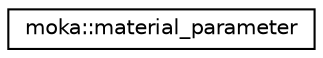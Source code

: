 digraph "Graphical Class Hierarchy"
{
 // LATEX_PDF_SIZE
  edge [fontname="Helvetica",fontsize="10",labelfontname="Helvetica",labelfontsize="10"];
  node [fontname="Helvetica",fontsize="10",shape=record];
  rankdir="LR";
  Node0 [label="moka::material_parameter",height=0.2,width=0.4,color="black", fillcolor="white", style="filled",URL="$structmoka_1_1material__parameter.html",tooltip=" "];
}
